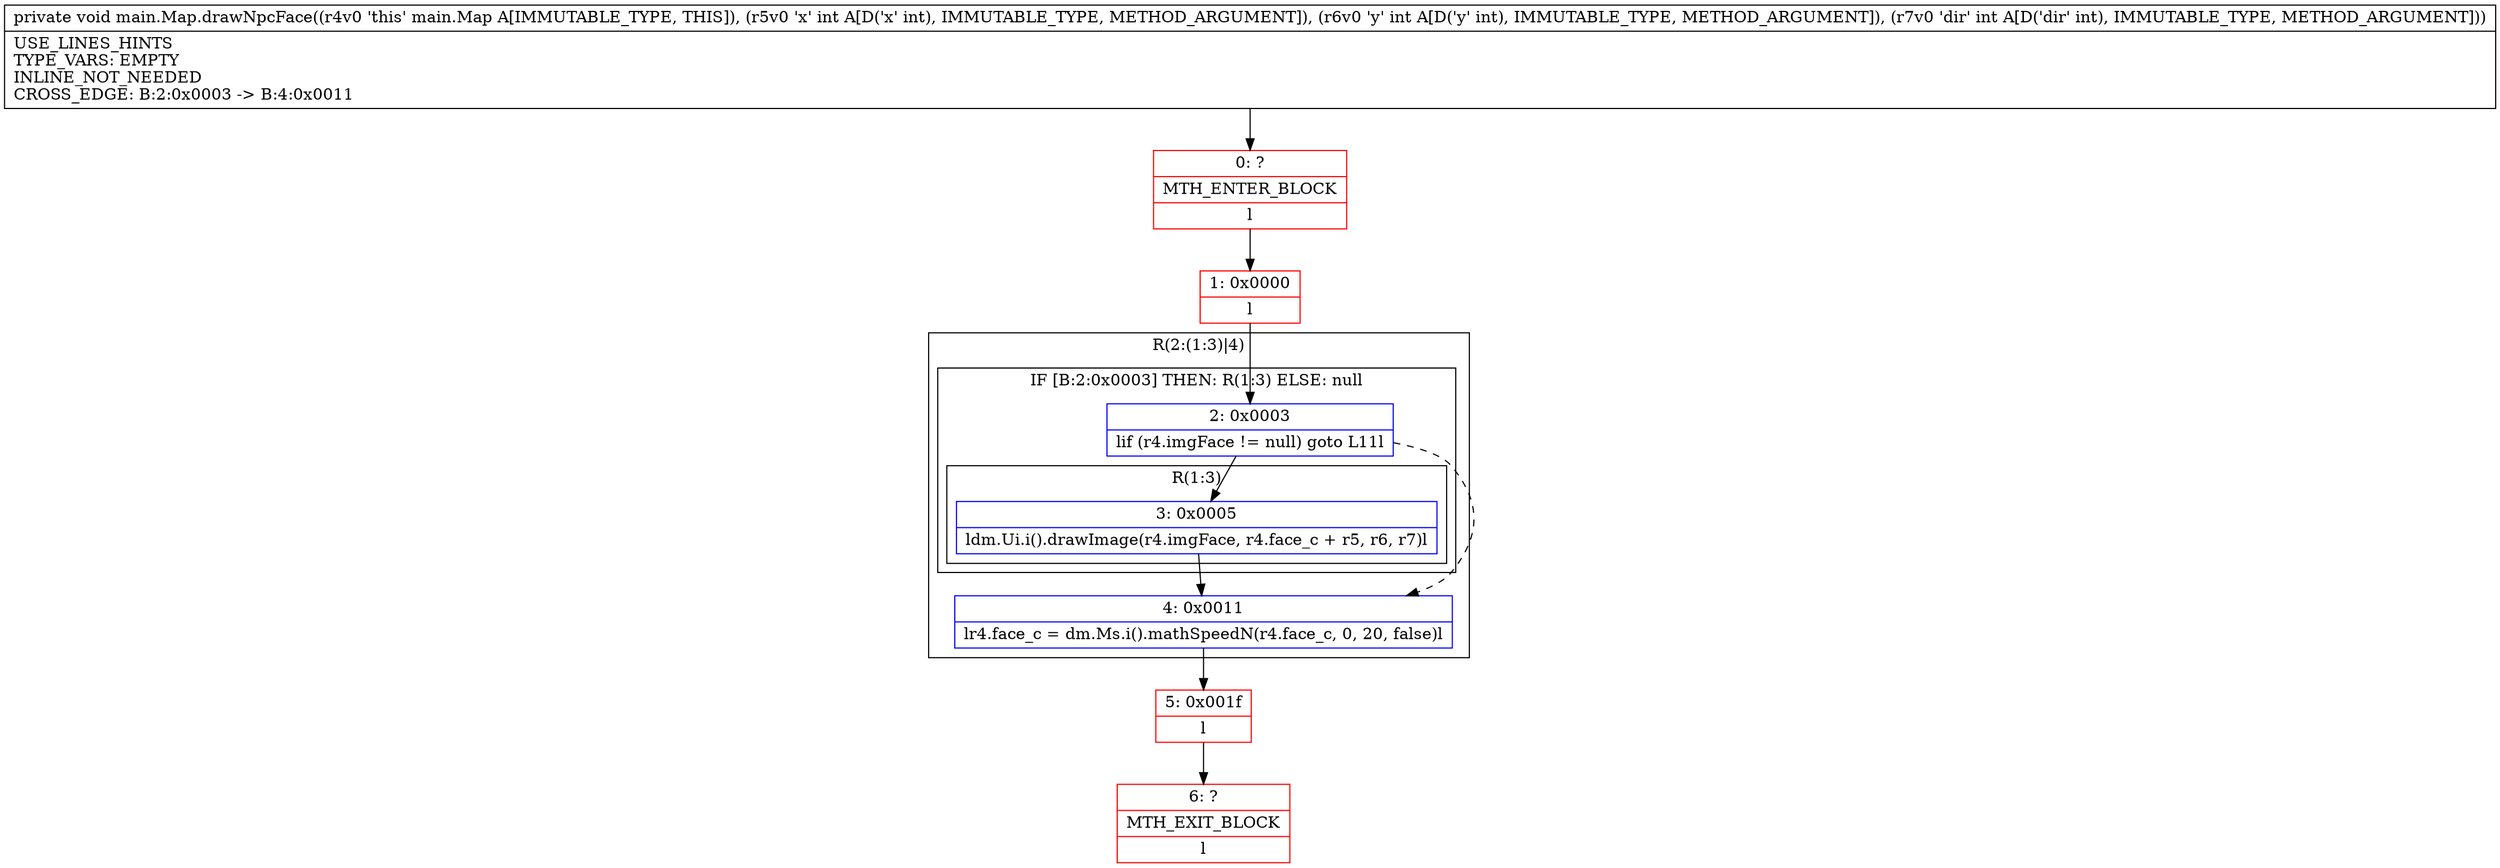 digraph "CFG formain.Map.drawNpcFace(III)V" {
subgraph cluster_Region_1082086945 {
label = "R(2:(1:3)|4)";
node [shape=record,color=blue];
subgraph cluster_IfRegion_1929898626 {
label = "IF [B:2:0x0003] THEN: R(1:3) ELSE: null";
node [shape=record,color=blue];
Node_2 [shape=record,label="{2\:\ 0x0003|lif (r4.imgFace != null) goto L11l}"];
subgraph cluster_Region_320379948 {
label = "R(1:3)";
node [shape=record,color=blue];
Node_3 [shape=record,label="{3\:\ 0x0005|ldm.Ui.i().drawImage(r4.imgFace, r4.face_c + r5, r6, r7)l}"];
}
}
Node_4 [shape=record,label="{4\:\ 0x0011|lr4.face_c = dm.Ms.i().mathSpeedN(r4.face_c, 0, 20, false)l}"];
}
Node_0 [shape=record,color=red,label="{0\:\ ?|MTH_ENTER_BLOCK\l|l}"];
Node_1 [shape=record,color=red,label="{1\:\ 0x0000|l}"];
Node_5 [shape=record,color=red,label="{5\:\ 0x001f|l}"];
Node_6 [shape=record,color=red,label="{6\:\ ?|MTH_EXIT_BLOCK\l|l}"];
MethodNode[shape=record,label="{private void main.Map.drawNpcFace((r4v0 'this' main.Map A[IMMUTABLE_TYPE, THIS]), (r5v0 'x' int A[D('x' int), IMMUTABLE_TYPE, METHOD_ARGUMENT]), (r6v0 'y' int A[D('y' int), IMMUTABLE_TYPE, METHOD_ARGUMENT]), (r7v0 'dir' int A[D('dir' int), IMMUTABLE_TYPE, METHOD_ARGUMENT]))  | USE_LINES_HINTS\lTYPE_VARS: EMPTY\lINLINE_NOT_NEEDED\lCROSS_EDGE: B:2:0x0003 \-\> B:4:0x0011\l}"];
MethodNode -> Node_0;
Node_2 -> Node_3;
Node_2 -> Node_4[style=dashed];
Node_3 -> Node_4;
Node_4 -> Node_5;
Node_0 -> Node_1;
Node_1 -> Node_2;
Node_5 -> Node_6;
}

